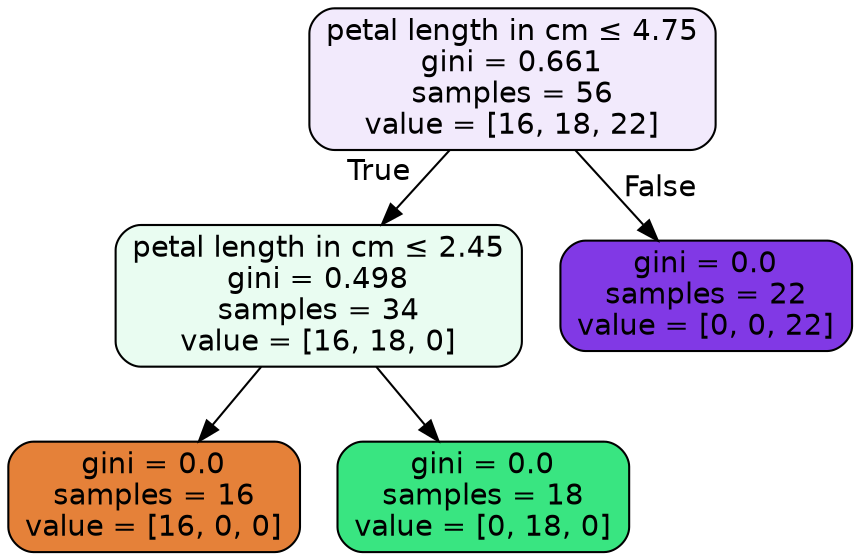 digraph Tree {
node [shape=box, style="filled, rounded", color="black", fontname="helvetica"] ;
edge [fontname="helvetica"] ;
0 [label=<petal length in cm &le; 4.75<br/>gini = 0.661<br/>samples = 56<br/>value = [16, 18, 22]>, fillcolor="#f2eafc"] ;
1 [label=<petal length in cm &le; 2.45<br/>gini = 0.498<br/>samples = 34<br/>value = [16, 18, 0]>, fillcolor="#e9fcf1"] ;
0 -> 1 [labeldistance=2.5, labelangle=45, headlabel="True"] ;
2 [label=<gini = 0.0<br/>samples = 16<br/>value = [16, 0, 0]>, fillcolor="#e58139"] ;
1 -> 2 ;
3 [label=<gini = 0.0<br/>samples = 18<br/>value = [0, 18, 0]>, fillcolor="#39e581"] ;
1 -> 3 ;
4 [label=<gini = 0.0<br/>samples = 22<br/>value = [0, 0, 22]>, fillcolor="#8139e5"] ;
0 -> 4 [labeldistance=2.5, labelangle=-45, headlabel="False"] ;
}